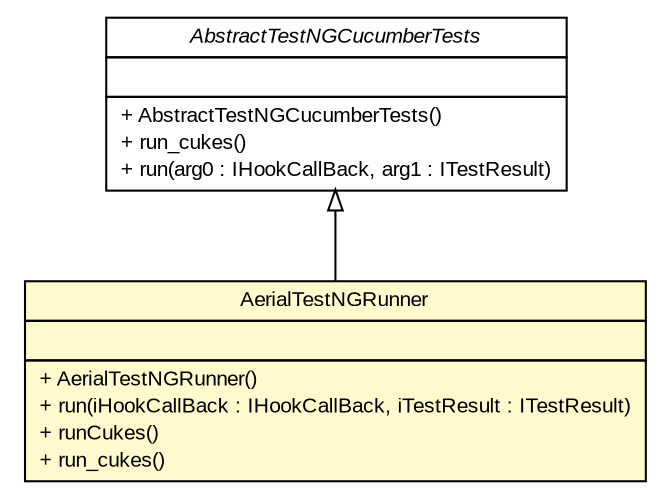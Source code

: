 #!/usr/local/bin/dot
#
# Class diagram 
# Generated by UMLGraph version R5_6 (http://www.umlgraph.org/)
#

digraph G {
	edge [fontname="arial",fontsize=10,labelfontname="arial",labelfontsize=10];
	node [fontname="arial",fontsize=10,shape=plaintext];
	nodesep=0.25;
	ranksep=0.5;
	// com.github.mkolisnyk.aerial.core.AerialTestNGRunner
	c2728 [label=<<table title="com.github.mkolisnyk.aerial.core.AerialTestNGRunner" border="0" cellborder="1" cellspacing="0" cellpadding="2" port="p" bgcolor="lemonChiffon" href="./AerialTestNGRunner.html">
		<tr><td><table border="0" cellspacing="0" cellpadding="1">
<tr><td align="center" balign="center"> AerialTestNGRunner </td></tr>
		</table></td></tr>
		<tr><td><table border="0" cellspacing="0" cellpadding="1">
<tr><td align="left" balign="left">  </td></tr>
		</table></td></tr>
		<tr><td><table border="0" cellspacing="0" cellpadding="1">
<tr><td align="left" balign="left"> + AerialTestNGRunner() </td></tr>
<tr><td align="left" balign="left"> + run(iHookCallBack : IHookCallBack, iTestResult : ITestResult) </td></tr>
<tr><td align="left" balign="left"> + runCukes() </td></tr>
<tr><td align="left" balign="left"> + run_cukes() </td></tr>
		</table></td></tr>
		</table>>, URL="./AerialTestNGRunner.html", fontname="arial", fontcolor="black", fontsize=10.0];
	//com.github.mkolisnyk.aerial.core.AerialTestNGRunner extends cucumber.api.testng.AbstractTestNGCucumberTests
	c2784:p -> c2728:p [dir=back,arrowtail=empty];
	// cucumber.api.testng.AbstractTestNGCucumberTests
	c2784 [label=<<table title="cucumber.api.testng.AbstractTestNGCucumberTests" border="0" cellborder="1" cellspacing="0" cellpadding="2" port="p" href="http://java.sun.com/j2se/1.4.2/docs/api/cucumber/api/testng/AbstractTestNGCucumberTests.html">
		<tr><td><table border="0" cellspacing="0" cellpadding="1">
<tr><td align="center" balign="center"><font face="arial italic"> AbstractTestNGCucumberTests </font></td></tr>
		</table></td></tr>
		<tr><td><table border="0" cellspacing="0" cellpadding="1">
<tr><td align="left" balign="left">  </td></tr>
		</table></td></tr>
		<tr><td><table border="0" cellspacing="0" cellpadding="1">
<tr><td align="left" balign="left"> + AbstractTestNGCucumberTests() </td></tr>
<tr><td align="left" balign="left"> + run_cukes() </td></tr>
<tr><td align="left" balign="left"> + run(arg0 : IHookCallBack, arg1 : ITestResult) </td></tr>
		</table></td></tr>
		</table>>, URL="http://java.sun.com/j2se/1.4.2/docs/api/cucumber/api/testng/AbstractTestNGCucumberTests.html", fontname="arial", fontcolor="black", fontsize=10.0];
}

